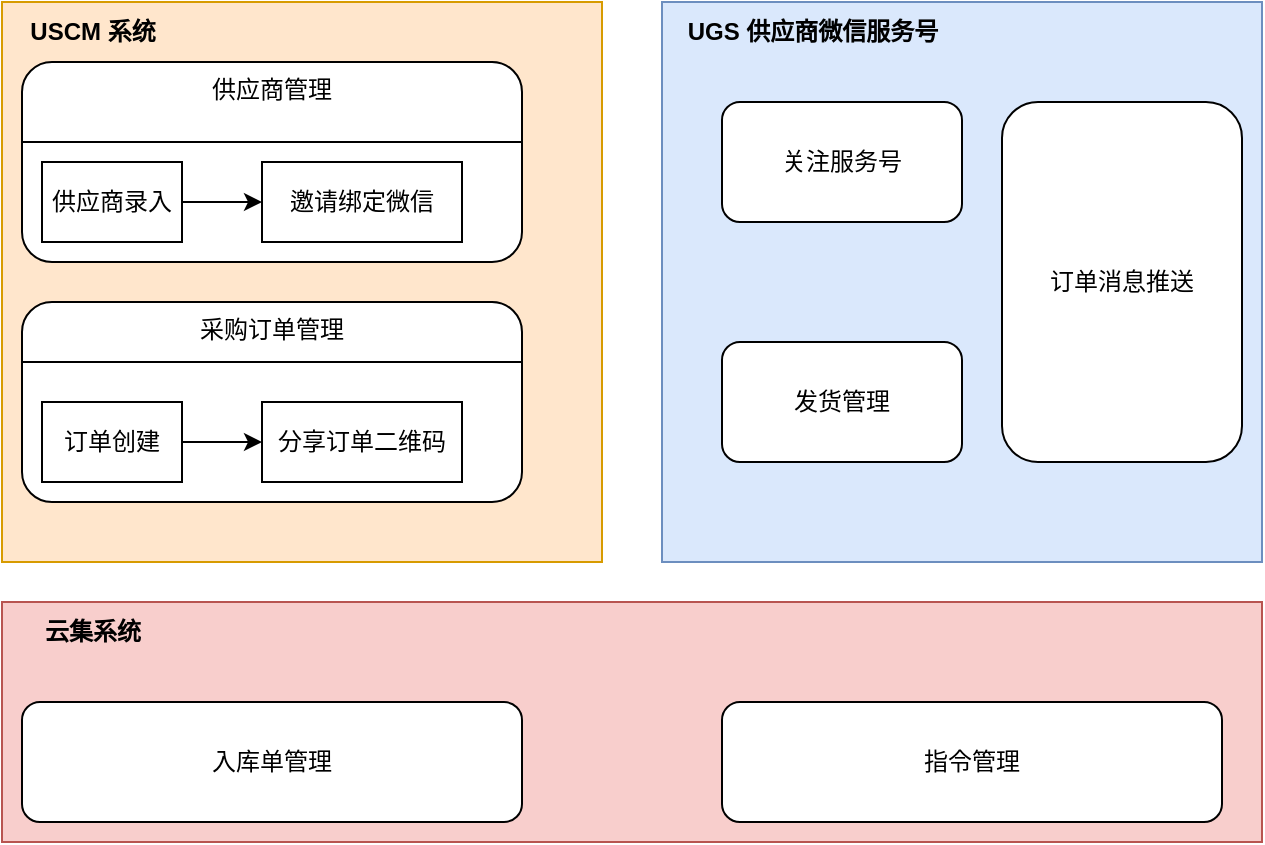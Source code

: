 <mxfile version="23.1.5" type="github">
  <diagram name="第 1 页" id="d1jForhdlh5fwZ9U8CAC">
    <mxGraphModel dx="1549" dy="980" grid="1" gridSize="10" guides="1" tooltips="1" connect="1" arrows="1" fold="1" page="1" pageScale="1" pageWidth="827" pageHeight="1169" math="0" shadow="0">
      <root>
        <mxCell id="0" />
        <mxCell id="1" parent="0" />
        <mxCell id="NpqxMUnJgjt8W-qyt7Lg-1" value="" style="rounded=0;whiteSpace=wrap;html=1;fillColor=#ffe6cc;strokeColor=#d79b00;" vertex="1" parent="1">
          <mxGeometry y="30" width="300" height="280" as="geometry" />
        </mxCell>
        <mxCell id="NpqxMUnJgjt8W-qyt7Lg-2" value="USCM 系统" style="text;html=1;align=center;verticalAlign=middle;resizable=0;points=[];autosize=1;strokeColor=none;fillColor=none;fontStyle=1" vertex="1" parent="1">
          <mxGeometry y="30" width="90" height="30" as="geometry" />
        </mxCell>
        <mxCell id="NpqxMUnJgjt8W-qyt7Lg-5" value="供应商管理&lt;br&gt;&lt;br&gt;&lt;br&gt;&lt;br&gt;&lt;br&gt;&lt;div&gt;&lt;br&gt;&lt;/div&gt;" style="rounded=1;whiteSpace=wrap;html=1;" vertex="1" parent="1">
          <mxGeometry x="10" y="60" width="250" height="100" as="geometry" />
        </mxCell>
        <mxCell id="NpqxMUnJgjt8W-qyt7Lg-7" value="" style="endArrow=none;html=1;rounded=0;exitX=0;exitY=0.5;exitDx=0;exitDy=0;entryX=1;entryY=0.5;entryDx=0;entryDy=0;" edge="1" parent="1">
          <mxGeometry width="50" height="50" relative="1" as="geometry">
            <mxPoint x="10" y="100" as="sourcePoint" />
            <mxPoint x="260" y="100" as="targetPoint" />
          </mxGeometry>
        </mxCell>
        <mxCell id="NpqxMUnJgjt8W-qyt7Lg-12" value="" style="edgeStyle=orthogonalEdgeStyle;rounded=0;orthogonalLoop=1;jettySize=auto;html=1;" edge="1" parent="1" source="NpqxMUnJgjt8W-qyt7Lg-8" target="NpqxMUnJgjt8W-qyt7Lg-9">
          <mxGeometry relative="1" as="geometry" />
        </mxCell>
        <mxCell id="NpqxMUnJgjt8W-qyt7Lg-8" value="供应商录入" style="rounded=1;whiteSpace=wrap;html=1;arcSize=0;" vertex="1" parent="1">
          <mxGeometry x="20" y="110" width="70" height="40" as="geometry" />
        </mxCell>
        <mxCell id="NpqxMUnJgjt8W-qyt7Lg-9" value="邀请绑定微信" style="rounded=1;whiteSpace=wrap;html=1;arcSize=0;" vertex="1" parent="1">
          <mxGeometry x="130" y="110" width="100" height="40" as="geometry" />
        </mxCell>
        <mxCell id="NpqxMUnJgjt8W-qyt7Lg-10" value="" style="rounded=0;whiteSpace=wrap;html=1;fillColor=#dae8fc;strokeColor=#6c8ebf;" vertex="1" parent="1">
          <mxGeometry x="330" y="30" width="300" height="280" as="geometry" />
        </mxCell>
        <mxCell id="NpqxMUnJgjt8W-qyt7Lg-11" value="UGS 供应商微信服务号" style="text;html=1;align=center;verticalAlign=middle;resizable=0;points=[];autosize=1;strokeColor=none;fillColor=none;fontStyle=1" vertex="1" parent="1">
          <mxGeometry x="330" y="30" width="150" height="30" as="geometry" />
        </mxCell>
        <mxCell id="NpqxMUnJgjt8W-qyt7Lg-13" value="采购订单管理&lt;br&gt;&lt;br&gt;&lt;br&gt;&lt;br&gt;&lt;br&gt;&lt;div&gt;&lt;br&gt;&lt;/div&gt;" style="rounded=1;whiteSpace=wrap;html=1;" vertex="1" parent="1">
          <mxGeometry x="10" y="180" width="250" height="100" as="geometry" />
        </mxCell>
        <mxCell id="NpqxMUnJgjt8W-qyt7Lg-14" value="关注服务号" style="rounded=1;whiteSpace=wrap;html=1;" vertex="1" parent="1">
          <mxGeometry x="360" y="80" width="120" height="60" as="geometry" />
        </mxCell>
        <mxCell id="NpqxMUnJgjt8W-qyt7Lg-15" value="订单消息推送" style="rounded=1;whiteSpace=wrap;html=1;" vertex="1" parent="1">
          <mxGeometry x="500" y="80" width="120" height="180" as="geometry" />
        </mxCell>
        <mxCell id="NpqxMUnJgjt8W-qyt7Lg-16" value="发货管理" style="rounded=1;whiteSpace=wrap;html=1;" vertex="1" parent="1">
          <mxGeometry x="360" y="200" width="120" height="60" as="geometry" />
        </mxCell>
        <mxCell id="NpqxMUnJgjt8W-qyt7Lg-21" value="" style="rounded=0;whiteSpace=wrap;html=1;fillColor=#f8cecc;strokeColor=#b85450;" vertex="1" parent="1">
          <mxGeometry y="330" width="630" height="120" as="geometry" />
        </mxCell>
        <mxCell id="NpqxMUnJgjt8W-qyt7Lg-22" value="云集系统" style="text;html=1;align=center;verticalAlign=middle;resizable=0;points=[];autosize=1;strokeColor=none;fillColor=none;fontStyle=1" vertex="1" parent="1">
          <mxGeometry x="10" y="330" width="70" height="30" as="geometry" />
        </mxCell>
        <mxCell id="NpqxMUnJgjt8W-qyt7Lg-23" value="入库单管理" style="rounded=1;whiteSpace=wrap;html=1;" vertex="1" parent="1">
          <mxGeometry x="10" y="380" width="250" height="60" as="geometry" />
        </mxCell>
        <mxCell id="NpqxMUnJgjt8W-qyt7Lg-24" value="指令管理" style="rounded=1;whiteSpace=wrap;html=1;" vertex="1" parent="1">
          <mxGeometry x="360" y="380" width="250" height="60" as="geometry" />
        </mxCell>
        <mxCell id="NpqxMUnJgjt8W-qyt7Lg-25" value="" style="edgeStyle=orthogonalEdgeStyle;rounded=0;orthogonalLoop=1;jettySize=auto;html=1;" edge="1" parent="1" source="NpqxMUnJgjt8W-qyt7Lg-26" target="NpqxMUnJgjt8W-qyt7Lg-27">
          <mxGeometry relative="1" as="geometry" />
        </mxCell>
        <mxCell id="NpqxMUnJgjt8W-qyt7Lg-26" value="订单创建" style="rounded=1;whiteSpace=wrap;html=1;arcSize=0;" vertex="1" parent="1">
          <mxGeometry x="20" y="230" width="70" height="40" as="geometry" />
        </mxCell>
        <mxCell id="NpqxMUnJgjt8W-qyt7Lg-27" value="分享订单二维码" style="rounded=1;whiteSpace=wrap;html=1;arcSize=0;" vertex="1" parent="1">
          <mxGeometry x="130" y="230" width="100" height="40" as="geometry" />
        </mxCell>
        <mxCell id="NpqxMUnJgjt8W-qyt7Lg-28" value="" style="endArrow=none;html=1;rounded=0;exitX=0;exitY=0.5;exitDx=0;exitDy=0;entryX=1;entryY=0.5;entryDx=0;entryDy=0;" edge="1" parent="1">
          <mxGeometry width="50" height="50" relative="1" as="geometry">
            <mxPoint x="10" y="210" as="sourcePoint" />
            <mxPoint x="260" y="210" as="targetPoint" />
          </mxGeometry>
        </mxCell>
      </root>
    </mxGraphModel>
  </diagram>
</mxfile>
